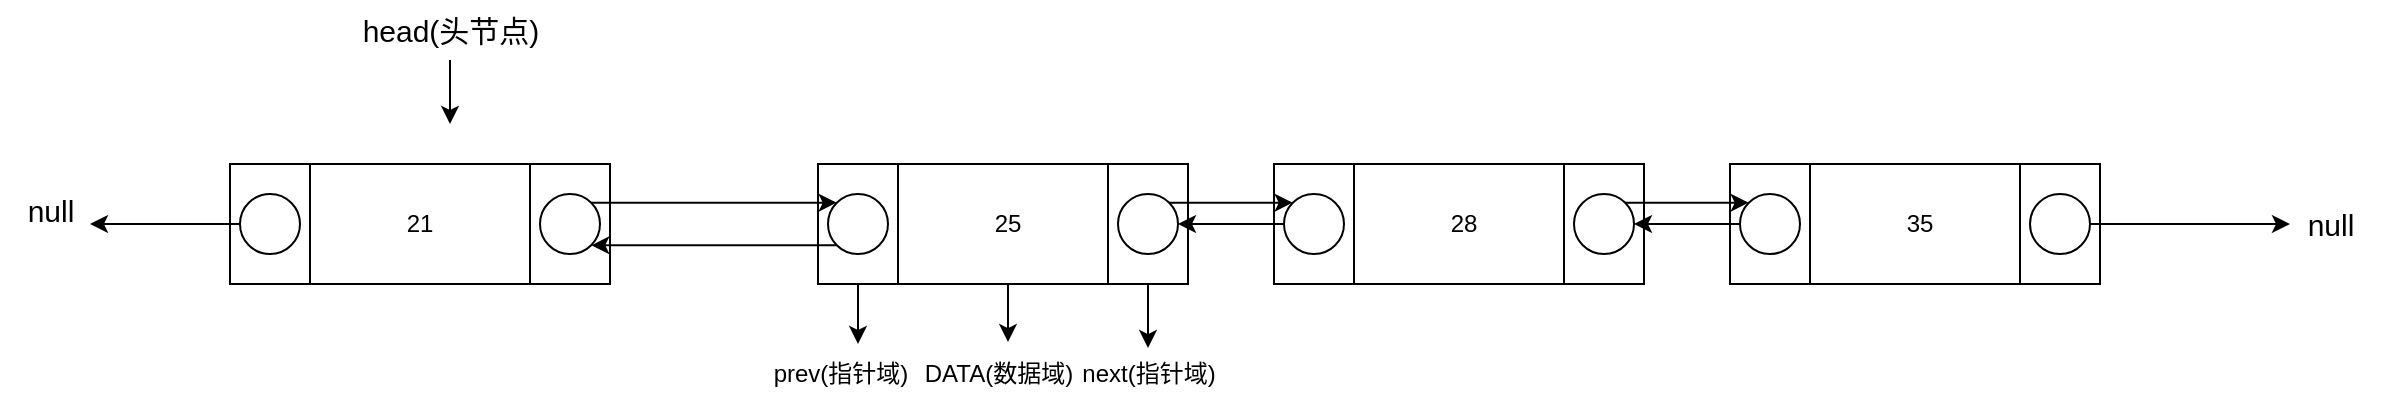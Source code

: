 <mxfile version="24.4.8" type="github">
  <diagram name="第 1 页" id="IQTR6LPZqIZ3MpL9lUul">
    <mxGraphModel dx="1687" dy="821" grid="1" gridSize="10" guides="1" tooltips="1" connect="1" arrows="1" fold="1" page="1" pageScale="1" pageWidth="827" pageHeight="1169" math="0" shadow="0">
      <root>
        <mxCell id="0" />
        <mxCell id="1" parent="0" />
        <mxCell id="IilzrUrJx-djKDE9Vz8o-33" style="edgeStyle=orthogonalEdgeStyle;rounded=0;orthogonalLoop=1;jettySize=auto;html=1;" edge="1" parent="1" source="IilzrUrJx-djKDE9Vz8o-27">
          <mxGeometry relative="1" as="geometry">
            <mxPoint x="434" y="350" as="targetPoint" />
          </mxGeometry>
        </mxCell>
        <mxCell id="IilzrUrJx-djKDE9Vz8o-27" value="" style="rounded=0;whiteSpace=wrap;html=1;" vertex="1" parent="1">
          <mxGeometry x="414" y="260" width="40" height="60" as="geometry" />
        </mxCell>
        <mxCell id="IilzrUrJx-djKDE9Vz8o-8" value="21" style="rounded=0;whiteSpace=wrap;html=1;" vertex="1" parent="1">
          <mxGeometry x="160" y="260" width="110" height="60" as="geometry" />
        </mxCell>
        <mxCell id="IilzrUrJx-djKDE9Vz8o-10" value="" style="rounded=0;whiteSpace=wrap;html=1;" vertex="1" parent="1">
          <mxGeometry x="270" y="260" width="40" height="60" as="geometry" />
        </mxCell>
        <mxCell id="IilzrUrJx-djKDE9Vz8o-12" value="" style="verticalLabelPosition=bottom;verticalAlign=top;html=1;shape=mxgraph.flowchart.on-page_reference;" vertex="1" parent="1">
          <mxGeometry x="275" y="275" width="30" height="30" as="geometry" />
        </mxCell>
        <mxCell id="IilzrUrJx-djKDE9Vz8o-15" value="25" style="rounded=0;whiteSpace=wrap;html=1;" vertex="1" parent="1">
          <mxGeometry x="454" y="260" width="110" height="60" as="geometry" />
        </mxCell>
        <mxCell id="IilzrUrJx-djKDE9Vz8o-16" value="" style="rounded=0;whiteSpace=wrap;html=1;" vertex="1" parent="1">
          <mxGeometry x="559" y="260" width="40" height="60" as="geometry" />
        </mxCell>
        <mxCell id="IilzrUrJx-djKDE9Vz8o-18" value="" style="verticalLabelPosition=bottom;verticalAlign=top;html=1;shape=mxgraph.flowchart.on-page_reference;" vertex="1" parent="1">
          <mxGeometry x="419" y="275" width="30" height="30" as="geometry" />
        </mxCell>
        <mxCell id="IilzrUrJx-djKDE9Vz8o-29" value="" style="verticalLabelPosition=bottom;verticalAlign=top;html=1;shape=mxgraph.flowchart.on-page_reference;" vertex="1" parent="1">
          <mxGeometry x="564" y="275" width="30" height="30" as="geometry" />
        </mxCell>
        <mxCell id="IilzrUrJx-djKDE9Vz8o-31" style="edgeStyle=orthogonalEdgeStyle;rounded=0;orthogonalLoop=1;jettySize=auto;html=1;entryX=0.145;entryY=0.145;entryDx=0;entryDy=0;entryPerimeter=0;exitX=0.855;exitY=0.145;exitDx=0;exitDy=0;exitPerimeter=0;" edge="1" parent="1" source="IilzrUrJx-djKDE9Vz8o-12" target="IilzrUrJx-djKDE9Vz8o-18">
          <mxGeometry relative="1" as="geometry" />
        </mxCell>
        <mxCell id="IilzrUrJx-djKDE9Vz8o-32" style="edgeStyle=orthogonalEdgeStyle;rounded=0;orthogonalLoop=1;jettySize=auto;html=1;entryX=0.855;entryY=0.855;entryDx=0;entryDy=0;entryPerimeter=0;exitX=0.145;exitY=0.855;exitDx=0;exitDy=0;exitPerimeter=0;" edge="1" parent="1" source="IilzrUrJx-djKDE9Vz8o-18" target="IilzrUrJx-djKDE9Vz8o-12">
          <mxGeometry relative="1" as="geometry" />
        </mxCell>
        <mxCell id="IilzrUrJx-djKDE9Vz8o-34" value="prev(指针域)" style="text;html=1;align=center;verticalAlign=middle;resizable=0;points=[];autosize=1;strokeColor=none;fillColor=none;" vertex="1" parent="1">
          <mxGeometry x="380" y="350" width="90" height="30" as="geometry" />
        </mxCell>
        <mxCell id="IilzrUrJx-djKDE9Vz8o-35" value="next(指针域)" style="text;html=1;align=center;verticalAlign=middle;resizable=0;points=[];autosize=1;strokeColor=none;fillColor=none;" vertex="1" parent="1">
          <mxGeometry x="534" y="350" width="90" height="30" as="geometry" />
        </mxCell>
        <mxCell id="IilzrUrJx-djKDE9Vz8o-37" style="edgeStyle=orthogonalEdgeStyle;rounded=0;orthogonalLoop=1;jettySize=auto;html=1;entryX=0.5;entryY=0.067;entryDx=0;entryDy=0;entryPerimeter=0;" edge="1" parent="1" source="IilzrUrJx-djKDE9Vz8o-16" target="IilzrUrJx-djKDE9Vz8o-35">
          <mxGeometry relative="1" as="geometry" />
        </mxCell>
        <mxCell id="IilzrUrJx-djKDE9Vz8o-39" value="DATA(数据域)" style="text;html=1;align=center;verticalAlign=middle;resizable=0;points=[];autosize=1;strokeColor=none;fillColor=none;" vertex="1" parent="1">
          <mxGeometry x="454" y="350" width="100" height="30" as="geometry" />
        </mxCell>
        <mxCell id="IilzrUrJx-djKDE9Vz8o-42" style="edgeStyle=orthogonalEdgeStyle;rounded=0;orthogonalLoop=1;jettySize=auto;html=1;entryX=0.55;entryY=-0.033;entryDx=0;entryDy=0;entryPerimeter=0;" edge="1" parent="1" source="IilzrUrJx-djKDE9Vz8o-15" target="IilzrUrJx-djKDE9Vz8o-39">
          <mxGeometry relative="1" as="geometry" />
        </mxCell>
        <mxCell id="IilzrUrJx-djKDE9Vz8o-44" style="edgeStyle=orthogonalEdgeStyle;rounded=0;orthogonalLoop=1;jettySize=auto;html=1;" edge="1" parent="1" source="IilzrUrJx-djKDE9Vz8o-43">
          <mxGeometry relative="1" as="geometry">
            <mxPoint x="230" y="240" as="targetPoint" />
          </mxGeometry>
        </mxCell>
        <mxCell id="IilzrUrJx-djKDE9Vz8o-43" value="&lt;font style=&quot;font-size: 15px;&quot;&gt;head(头节点)&lt;/font&gt;" style="text;html=1;align=center;verticalAlign=middle;resizable=0;points=[];autosize=1;strokeColor=none;fillColor=none;" vertex="1" parent="1">
          <mxGeometry x="175" y="178" width="110" height="30" as="geometry" />
        </mxCell>
        <mxCell id="IilzrUrJx-djKDE9Vz8o-46" value="" style="rounded=0;whiteSpace=wrap;html=1;" vertex="1" parent="1">
          <mxGeometry x="642" y="260" width="40" height="60" as="geometry" />
        </mxCell>
        <mxCell id="IilzrUrJx-djKDE9Vz8o-47" value="28" style="rounded=0;whiteSpace=wrap;html=1;" vertex="1" parent="1">
          <mxGeometry x="682" y="260" width="110" height="60" as="geometry" />
        </mxCell>
        <mxCell id="IilzrUrJx-djKDE9Vz8o-48" value="" style="rounded=0;whiteSpace=wrap;html=1;" vertex="1" parent="1">
          <mxGeometry x="787" y="260" width="40" height="60" as="geometry" />
        </mxCell>
        <mxCell id="IilzrUrJx-djKDE9Vz8o-49" value="" style="verticalLabelPosition=bottom;verticalAlign=top;html=1;shape=mxgraph.flowchart.on-page_reference;" vertex="1" parent="1">
          <mxGeometry x="647" y="275" width="30" height="30" as="geometry" />
        </mxCell>
        <mxCell id="IilzrUrJx-djKDE9Vz8o-50" value="" style="verticalLabelPosition=bottom;verticalAlign=top;html=1;shape=mxgraph.flowchart.on-page_reference;" vertex="1" parent="1">
          <mxGeometry x="792" y="275" width="30" height="30" as="geometry" />
        </mxCell>
        <mxCell id="IilzrUrJx-djKDE9Vz8o-53" style="edgeStyle=orthogonalEdgeStyle;rounded=0;orthogonalLoop=1;jettySize=auto;html=1;entryX=0.145;entryY=0.145;entryDx=0;entryDy=0;entryPerimeter=0;exitX=0.855;exitY=0.145;exitDx=0;exitDy=0;exitPerimeter=0;" edge="1" parent="1" source="IilzrUrJx-djKDE9Vz8o-29" target="IilzrUrJx-djKDE9Vz8o-49">
          <mxGeometry relative="1" as="geometry" />
        </mxCell>
        <mxCell id="IilzrUrJx-djKDE9Vz8o-54" style="edgeStyle=orthogonalEdgeStyle;rounded=0;orthogonalLoop=1;jettySize=auto;html=1;entryX=1;entryY=0.5;entryDx=0;entryDy=0;entryPerimeter=0;" edge="1" parent="1" source="IilzrUrJx-djKDE9Vz8o-49" target="IilzrUrJx-djKDE9Vz8o-29">
          <mxGeometry relative="1" as="geometry" />
        </mxCell>
        <mxCell id="IilzrUrJx-djKDE9Vz8o-56" value="" style="rounded=0;whiteSpace=wrap;html=1;" vertex="1" parent="1">
          <mxGeometry x="870" y="260" width="40" height="60" as="geometry" />
        </mxCell>
        <mxCell id="IilzrUrJx-djKDE9Vz8o-57" value="35" style="rounded=0;whiteSpace=wrap;html=1;" vertex="1" parent="1">
          <mxGeometry x="910" y="260" width="110" height="60" as="geometry" />
        </mxCell>
        <mxCell id="IilzrUrJx-djKDE9Vz8o-58" value="" style="rounded=0;whiteSpace=wrap;html=1;" vertex="1" parent="1">
          <mxGeometry x="1015" y="260" width="40" height="60" as="geometry" />
        </mxCell>
        <mxCell id="IilzrUrJx-djKDE9Vz8o-59" value="" style="verticalLabelPosition=bottom;verticalAlign=top;html=1;shape=mxgraph.flowchart.on-page_reference;" vertex="1" parent="1">
          <mxGeometry x="875" y="275" width="30" height="30" as="geometry" />
        </mxCell>
        <mxCell id="IilzrUrJx-djKDE9Vz8o-65" style="edgeStyle=orthogonalEdgeStyle;rounded=0;orthogonalLoop=1;jettySize=auto;html=1;" edge="1" parent="1" source="IilzrUrJx-djKDE9Vz8o-60">
          <mxGeometry relative="1" as="geometry">
            <mxPoint x="1150" y="290" as="targetPoint" />
          </mxGeometry>
        </mxCell>
        <mxCell id="IilzrUrJx-djKDE9Vz8o-60" value="" style="verticalLabelPosition=bottom;verticalAlign=top;html=1;shape=mxgraph.flowchart.on-page_reference;" vertex="1" parent="1">
          <mxGeometry x="1020" y="275" width="30" height="30" as="geometry" />
        </mxCell>
        <mxCell id="IilzrUrJx-djKDE9Vz8o-63" style="edgeStyle=orthogonalEdgeStyle;rounded=0;orthogonalLoop=1;jettySize=auto;html=1;entryX=0.145;entryY=0.145;entryDx=0;entryDy=0;entryPerimeter=0;exitX=0.855;exitY=0.145;exitDx=0;exitDy=0;exitPerimeter=0;" edge="1" parent="1" source="IilzrUrJx-djKDE9Vz8o-50" target="IilzrUrJx-djKDE9Vz8o-59">
          <mxGeometry relative="1" as="geometry" />
        </mxCell>
        <mxCell id="IilzrUrJx-djKDE9Vz8o-64" style="edgeStyle=orthogonalEdgeStyle;rounded=0;orthogonalLoop=1;jettySize=auto;html=1;entryX=1;entryY=0.5;entryDx=0;entryDy=0;entryPerimeter=0;" edge="1" parent="1" source="IilzrUrJx-djKDE9Vz8o-59" target="IilzrUrJx-djKDE9Vz8o-50">
          <mxGeometry relative="1" as="geometry" />
        </mxCell>
        <mxCell id="IilzrUrJx-djKDE9Vz8o-66" value="&lt;font style=&quot;font-size: 15px;&quot;&gt;null&lt;/font&gt;" style="text;html=1;align=center;verticalAlign=middle;resizable=0;points=[];autosize=1;strokeColor=none;fillColor=none;" vertex="1" parent="1">
          <mxGeometry x="1145" y="275" width="50" height="30" as="geometry" />
        </mxCell>
        <mxCell id="IilzrUrJx-djKDE9Vz8o-67" value="" style="rounded=0;whiteSpace=wrap;html=1;" vertex="1" parent="1">
          <mxGeometry x="120" y="260" width="40" height="60" as="geometry" />
        </mxCell>
        <mxCell id="IilzrUrJx-djKDE9Vz8o-70" style="edgeStyle=orthogonalEdgeStyle;rounded=0;orthogonalLoop=1;jettySize=auto;html=1;" edge="1" parent="1" source="IilzrUrJx-djKDE9Vz8o-68">
          <mxGeometry relative="1" as="geometry">
            <mxPoint x="50" y="290" as="targetPoint" />
          </mxGeometry>
        </mxCell>
        <mxCell id="IilzrUrJx-djKDE9Vz8o-68" value="" style="verticalLabelPosition=bottom;verticalAlign=top;html=1;shape=mxgraph.flowchart.on-page_reference;" vertex="1" parent="1">
          <mxGeometry x="125" y="275" width="30" height="30" as="geometry" />
        </mxCell>
        <mxCell id="IilzrUrJx-djKDE9Vz8o-71" value="&lt;font style=&quot;font-size: 15px;&quot;&gt;null&lt;/font&gt;" style="text;html=1;align=center;verticalAlign=middle;resizable=0;points=[];autosize=1;strokeColor=none;fillColor=none;" vertex="1" parent="1">
          <mxGeometry x="5" y="268" width="50" height="30" as="geometry" />
        </mxCell>
      </root>
    </mxGraphModel>
  </diagram>
</mxfile>

